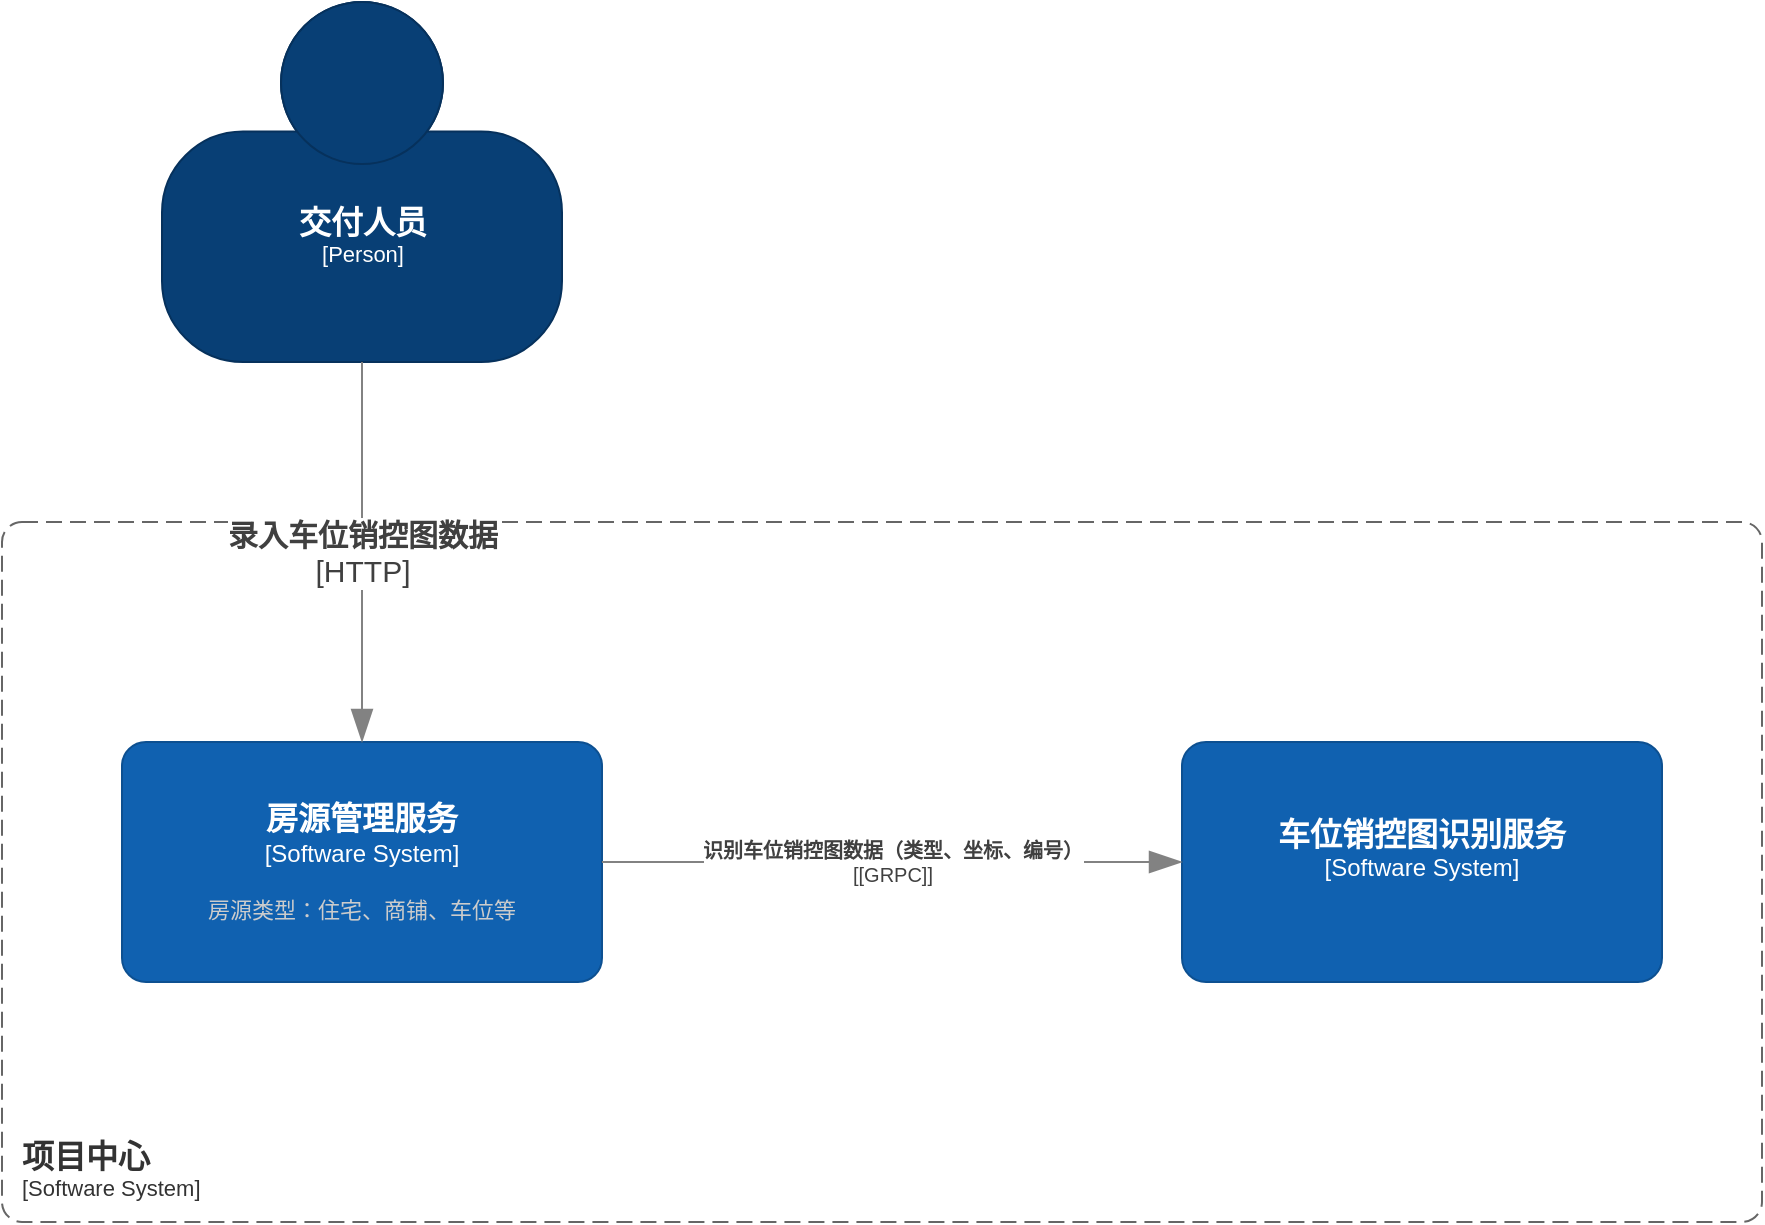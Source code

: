 <mxfile version="20.3.0" type="device" pages="2"><diagram id="g-csff039AayARqCoVHJ" name="系统上下文"><mxGraphModel dx="984" dy="741" grid="1" gridSize="10" guides="1" tooltips="1" connect="1" arrows="1" fold="1" page="1" pageScale="1" pageWidth="827" pageHeight="1169" math="0" shadow="0"><root><mxCell id="0"/><mxCell id="1" parent="0"/><object placeholders="1" c4Name="交付人员" c4Type="Person" c4Description="" label="&lt;font style=&quot;font-size: 16px&quot;&gt;&lt;b&gt;%c4Name%&lt;/b&gt;&lt;/font&gt;&lt;div&gt;[%c4Type%]&lt;/div&gt;&lt;br&gt;&lt;div&gt;&lt;font style=&quot;font-size: 11px&quot;&gt;&lt;font color=&quot;#cccccc&quot;&gt;%c4Description%&lt;/font&gt;&lt;/div&gt;" id="n3FDqFrU3xhzI2TZupwU-1"><mxCell style="html=1;fontSize=11;dashed=0;whitespace=wrap;fillColor=#083F75;strokeColor=#06315C;fontColor=#ffffff;shape=mxgraph.c4.person2;align=center;metaEdit=1;points=[[0.5,0,0],[1,0.5,0],[1,0.75,0],[0.75,1,0],[0.5,1,0],[0.25,1,0],[0,0.75,0],[0,0.5,0]];resizable=0;" vertex="1" parent="1"><mxGeometry x="140" y="10" width="200" height="180" as="geometry"/></mxCell></object><object placeholders="1" c4Name="房源管理服务" c4Type="Software System" c4Description="房源类型：住宅、商铺、车位等" label="&lt;font style=&quot;font-size: 16px&quot;&gt;&lt;b&gt;%c4Name%&lt;/b&gt;&lt;/font&gt;&lt;div&gt;[%c4Type%]&lt;/div&gt;&lt;br&gt;&lt;div&gt;&lt;font style=&quot;font-size: 11px&quot;&gt;&lt;font color=&quot;#cccccc&quot;&gt;%c4Description%&lt;/font&gt;&lt;/div&gt;" id="n3FDqFrU3xhzI2TZupwU-2"><mxCell style="rounded=1;whiteSpace=wrap;html=1;labelBackgroundColor=none;fillColor=#1061B0;fontColor=#ffffff;align=center;arcSize=10;strokeColor=#0D5091;metaEdit=1;resizable=0;points=[[0.25,0,0],[0.5,0,0],[0.75,0,0],[1,0.25,0],[1,0.5,0],[1,0.75,0],[0.75,1,0],[0.5,1,0],[0.25,1,0],[0,0.75,0],[0,0.5,0],[0,0.25,0]];" vertex="1" parent="1"><mxGeometry x="120" y="380" width="240" height="120" as="geometry"/></mxCell></object><object placeholders="1" c4Name="项目中心" c4Type="SystemScopeBoundary" c4Application="Software System" label="&lt;font style=&quot;font-size: 16px&quot;&gt;&lt;b&gt;&lt;div style=&quot;text-align: left&quot;&gt;%c4Name%&lt;/div&gt;&lt;/b&gt;&lt;/font&gt;&lt;div style=&quot;text-align: left&quot;&gt;[%c4Application%]&lt;/div&gt;" id="n3FDqFrU3xhzI2TZupwU-3"><mxCell style="rounded=1;fontSize=11;whiteSpace=wrap;html=1;dashed=1;arcSize=20;fillColor=none;strokeColor=#666666;fontColor=#333333;labelBackgroundColor=none;align=left;verticalAlign=bottom;labelBorderColor=none;spacingTop=0;spacing=10;dashPattern=8 4;metaEdit=1;rotatable=0;perimeter=rectanglePerimeter;noLabel=0;labelPadding=0;allowArrows=0;connectable=0;expand=0;recursiveResize=0;editable=1;pointerEvents=0;absoluteArcSize=1;points=[[0.25,0,0],[0.5,0,0],[0.75,0,0],[1,0.25,0],[1,0.5,0],[1,0.75,0],[0.75,1,0],[0.5,1,0],[0.25,1,0],[0,0.75,0],[0,0.5,0],[0,0.25,0]];" vertex="1" parent="1"><mxGeometry x="60" y="270" width="880" height="350" as="geometry"/></mxCell></object><object placeholders="1" c4Name="车位销控图识别服务" c4Type="Software System" c4Description="" label="&lt;font style=&quot;font-size: 16px&quot;&gt;&lt;b&gt;%c4Name%&lt;/b&gt;&lt;/font&gt;&lt;div&gt;[%c4Type%]&lt;/div&gt;&lt;br&gt;&lt;div&gt;&lt;font style=&quot;font-size: 11px&quot;&gt;&lt;font color=&quot;#cccccc&quot;&gt;%c4Description%&lt;/font&gt;&lt;/div&gt;" id="n3FDqFrU3xhzI2TZupwU-4"><mxCell style="rounded=1;whiteSpace=wrap;html=1;labelBackgroundColor=none;fillColor=#1061B0;fontColor=#ffffff;align=center;arcSize=10;strokeColor=#0D5091;metaEdit=1;resizable=0;points=[[0.25,0,0],[0.5,0,0],[0.75,0,0],[1,0.25,0],[1,0.5,0],[1,0.75,0],[0.75,1,0],[0.5,1,0],[0.25,1,0],[0,0.75,0],[0,0.5,0],[0,0.25,0]];" vertex="1" parent="1"><mxGeometry x="650" y="380" width="240" height="120" as="geometry"/></mxCell></object><object placeholders="1" c4Type="Relationship" c4Technology="HTTP" c4Description="录入车位销控图数据" label="&lt;div style=&quot;text-align: left; font-size: 15px;&quot;&gt;&lt;div style=&quot;text-align: center; font-size: 15px;&quot;&gt;&lt;b style=&quot;font-size: 15px;&quot;&gt;%c4Description%&lt;/b&gt;&lt;/div&gt;&lt;div style=&quot;text-align: center; font-size: 15px;&quot;&gt;[%c4Technology%]&lt;/div&gt;&lt;/div&gt;" id="n3FDqFrU3xhzI2TZupwU-5"><mxCell style="endArrow=blockThin;html=1;fontSize=15;fontColor=#404040;strokeWidth=1;endFill=1;strokeColor=#828282;elbow=vertical;metaEdit=1;endSize=14;startSize=14;jumpStyle=arc;jumpSize=16;rounded=0;" edge="1" parent="1" source="n3FDqFrU3xhzI2TZupwU-1" target="n3FDqFrU3xhzI2TZupwU-2"><mxGeometry width="240" relative="1" as="geometry"><mxPoint x="340" y="380" as="sourcePoint"/><mxPoint x="580" y="380" as="targetPoint"/></mxGeometry></mxCell></object><object placeholders="1" c4Type="Relationship" c4Technology="[GRPC]" c4Description="识别车位销控图数据（类型、坐标、编号）" label="&lt;div style=&quot;text-align: left&quot;&gt;&lt;div style=&quot;text-align: center&quot;&gt;&lt;b&gt;%c4Description%&lt;/b&gt;&lt;/div&gt;&lt;div style=&quot;text-align: center&quot;&gt;[%c4Technology%]&lt;/div&gt;&lt;/div&gt;" id="n3FDqFrU3xhzI2TZupwU-8"><mxCell style="endArrow=blockThin;html=1;fontSize=10;fontColor=#404040;strokeWidth=1;endFill=1;strokeColor=#828282;elbow=vertical;metaEdit=1;endSize=14;startSize=14;jumpStyle=arc;jumpSize=16;rounded=0;edgeStyle=orthogonalEdgeStyle;" edge="1" parent="1" source="n3FDqFrU3xhzI2TZupwU-2" target="n3FDqFrU3xhzI2TZupwU-4"><mxGeometry width="240" relative="1" as="geometry"><mxPoint x="410" y="300" as="sourcePoint"/><mxPoint x="650" y="300" as="targetPoint"/></mxGeometry></mxCell></object></root></mxGraphModel></diagram><diagram id="FvFty4j26p7ZVPBNyP5M" name="组件上下文"><mxGraphModel dx="3841" dy="1647" grid="1" gridSize="10" guides="1" tooltips="1" connect="1" arrows="1" fold="1" page="1" pageScale="1" pageWidth="827" pageHeight="1169" math="0" shadow="0"><root><mxCell id="0"/><mxCell id="1" parent="0"/><object placeholders="1" c4Name="车位销控图识别服务" c4Type="ContainerScopeBoundary" c4Application="Container" label="&lt;font style=&quot;font-size: 16px&quot;&gt;&lt;b&gt;&lt;div style=&quot;text-align: left&quot;&gt;%c4Name%&lt;/div&gt;&lt;/b&gt;&lt;/font&gt;&lt;div style=&quot;text-align: left&quot;&gt;[%c4Application%]&lt;/div&gt;" id="ngvlFlNAAxc3WpQGHrmq-1"><mxCell style="rounded=1;fontSize=11;whiteSpace=wrap;html=1;dashed=1;arcSize=20;fillColor=none;strokeColor=#666666;fontColor=#333333;labelBackgroundColor=none;align=left;verticalAlign=bottom;labelBorderColor=none;spacingTop=0;spacing=10;dashPattern=8 4;metaEdit=1;rotatable=0;perimeter=rectanglePerimeter;noLabel=0;labelPadding=0;allowArrows=0;connectable=0;expand=0;recursiveResize=0;editable=1;pointerEvents=0;absoluteArcSize=1;points=[[0.25,0,0],[0.5,0,0],[0.75,0,0],[1,0.25,0],[1,0.5,0],[1,0.75,0],[0.75,1,0],[0.5,1,0],[0.25,1,0],[0,0.75,0],[0,0.5,0],[0,0.25,0]];" vertex="1" parent="1"><mxGeometry x="-190" y="100" width="960" height="750" as="geometry"/></mxCell></object><mxCell id="QaI-8QSzUOzKKos5LA4c-4" style="edgeStyle=none;rounded=0;orthogonalLoop=1;jettySize=auto;html=1;fontSize=15;endSize=14;" edge="1" parent="1" source="wCJQ336zFsEj8yzaFd6S-1" target="wCJQ336zFsEj8yzaFd6S-2"><mxGeometry relative="1" as="geometry"/></mxCell><object placeholders="1" c4Name="目标对象识别模块" c4Type="Component" c4Technology="YOLOv5" c4Description="通过YOLOv5推理，识别对象类型、坐标" label="&lt;font style=&quot;font-size: 16px&quot;&gt;&lt;b&gt;%c4Name%&lt;/b&gt;&lt;/font&gt;&lt;div&gt;[%c4Type%: %c4Technology%]&lt;/div&gt;&lt;br&gt;&lt;div&gt;&lt;font style=&quot;font-size: 11px&quot;&gt;%c4Description%&lt;/font&gt;&lt;/div&gt;" id="wCJQ336zFsEj8yzaFd6S-1"><mxCell style="rounded=1;whiteSpace=wrap;html=1;labelBackgroundColor=none;fillColor=#63BEF2;fontColor=#ffffff;align=center;arcSize=6;strokeColor=#2086C9;metaEdit=1;resizable=0;points=[[0.25,0,0],[0.5,0,0],[0.75,0,0],[1,0.25,0],[1,0.5,0],[1,0.75,0],[0.75,1,0],[0.5,1,0],[0.25,1,0],[0,0.75,0],[0,0.5,0],[0,0.25,0]];fontSize=15;" vertex="1" parent="1"><mxGeometry x="180" y="317" width="240" height="120" as="geometry"/></mxCell></object><mxCell id="QaI-8QSzUOzKKos5LA4c-5" style="edgeStyle=none;rounded=0;orthogonalLoop=1;jettySize=auto;html=1;fontSize=15;endSize=14;" edge="1" parent="1" source="wCJQ336zFsEj8yzaFd6S-2" target="wCJQ336zFsEj8yzaFd6S-4"><mxGeometry relative="1" as="geometry"/></mxCell><object placeholders="1" c4Name="车位编号识别模块" c4Type="Component" c4Technology="pytesseract" c4Description="通过OCR识别车位编号" label="&lt;font style=&quot;font-size: 16px&quot;&gt;&lt;b&gt;%c4Name%&lt;/b&gt;&lt;/font&gt;&lt;div&gt;[%c4Type%: %c4Technology%]&lt;/div&gt;&lt;br&gt;&lt;div&gt;&lt;font style=&quot;font-size: 11px&quot;&gt;%c4Description%&lt;/font&gt;&lt;/div&gt;" id="wCJQ336zFsEj8yzaFd6S-2"><mxCell style="rounded=1;whiteSpace=wrap;html=1;labelBackgroundColor=none;fillColor=#63BEF2;fontColor=#ffffff;align=center;arcSize=6;strokeColor=#2086C9;metaEdit=1;resizable=0;points=[[0.25,0,0],[0.5,0,0],[0.75,0,0],[1,0.25,0],[1,0.5,0],[1,0.75,0],[0.75,1,0],[0.5,1,0],[0.25,1,0],[0,0.75,0],[0,0.5,0],[0,0.25,0]];fontSize=15;" vertex="1" parent="1"><mxGeometry x="180" y="483" width="240" height="120" as="geometry"/></mxCell></object><mxCell id="QaI-8QSzUOzKKos5LA4c-3" style="edgeStyle=none;rounded=0;orthogonalLoop=1;jettySize=auto;html=1;fontSize=15;endSize=14;" edge="1" parent="1" source="wCJQ336zFsEj8yzaFd6S-3" target="wCJQ336zFsEj8yzaFd6S-1"><mxGeometry relative="1" as="geometry"/></mxCell><object placeholders="1" c4Name="图片资源处理模块" c4Type="Component" c4Technology="OSS" c4Description="对图片进行预处理" label="&lt;font style=&quot;font-size: 16px&quot;&gt;&lt;b&gt;%c4Name%&lt;/b&gt;&lt;/font&gt;&lt;div&gt;[%c4Type%: %c4Technology%]&lt;/div&gt;&lt;br&gt;&lt;div&gt;&lt;font style=&quot;font-size: 11px&quot;&gt;%c4Description%&lt;/font&gt;&lt;/div&gt;" id="wCJQ336zFsEj8yzaFd6S-3"><mxCell style="rounded=1;whiteSpace=wrap;html=1;labelBackgroundColor=none;fillColor=#63BEF2;fontColor=#ffffff;align=center;arcSize=6;strokeColor=#2086C9;metaEdit=1;resizable=0;points=[[0.25,0,0],[0.5,0,0],[0.75,0,0],[1,0.25,0],[1,0.5,0],[1,0.75,0],[0.75,1,0],[0.5,1,0],[0.25,1,0],[0,0.75,0],[0,0.5,0],[0,0.25,0]];fontSize=15;" vertex="1" parent="1"><mxGeometry x="180" y="150" width="240" height="120" as="geometry"/></mxCell></object><object placeholders="1" c4Name="识别结果优化模块" c4Type="Component" c4Technology="算法" c4Description="对坐标和编号进行优化" label="&lt;font style=&quot;font-size: 16px&quot;&gt;&lt;b&gt;%c4Name%&lt;/b&gt;&lt;/font&gt;&lt;div&gt;[%c4Type%: %c4Technology%]&lt;/div&gt;&lt;br&gt;&lt;div&gt;&lt;font style=&quot;font-size: 11px&quot;&gt;%c4Description%&lt;/font&gt;&lt;/div&gt;" id="wCJQ336zFsEj8yzaFd6S-4"><mxCell style="rounded=1;whiteSpace=wrap;html=1;labelBackgroundColor=none;fillColor=#63BEF2;fontColor=#ffffff;align=center;arcSize=6;strokeColor=#2086C9;metaEdit=1;resizable=0;points=[[0.25,0,0],[0.5,0,0],[0.75,0,0],[1,0.25,0],[1,0.5,0],[1,0.75,0],[0.75,1,0],[0.5,1,0],[0.25,1,0],[0,0.75,0],[0,0.5,0],[0,0.25,0]];fontSize=15;" vertex="1" parent="1"><mxGeometry x="180" y="650" width="240" height="120" as="geometry"/></mxCell></object><object placeholders="1" c4Name="房源管理服务" c4Type="ContainerScopeBoundary" c4Application="Container" label="&lt;font style=&quot;font-size: 16px&quot;&gt;&lt;b&gt;&lt;div style=&quot;text-align: left&quot;&gt;%c4Name%&lt;/div&gt;&lt;/b&gt;&lt;/font&gt;&lt;div style=&quot;text-align: left&quot;&gt;[%c4Application%]&lt;/div&gt;" id="DRAwpJzfQatuCuV0cYeM-3"><mxCell style="rounded=1;fontSize=11;whiteSpace=wrap;html=1;dashed=1;arcSize=20;fillColor=none;strokeColor=#666666;fontColor=#333333;labelBackgroundColor=none;align=left;verticalAlign=bottom;labelBorderColor=none;spacingTop=0;spacing=10;dashPattern=8 4;metaEdit=1;rotatable=0;perimeter=rectanglePerimeter;noLabel=0;labelPadding=0;allowArrows=0;connectable=0;expand=0;recursiveResize=0;editable=1;pointerEvents=0;absoluteArcSize=1;points=[[0.25,0,0],[0.5,0,0],[0.75,0,0],[1,0.25,0],[1,0.5,0],[1,0.75,0],[0.75,1,0],[0.5,1,0],[0.25,1,0],[0,0.75,0],[0,0.5,0],[0,0.25,0]];" vertex="1" parent="1"><mxGeometry x="-1430" y="100" width="960" height="780" as="geometry"/></mxCell></object><mxCell id="V8Y4Vn785IHZFAeQkPhd-7" style="edgeStyle=none;rounded=0;orthogonalLoop=1;jettySize=auto;html=1;fontSize=15;endSize=14;" edge="1" parent="1" source="V8Y4Vn785IHZFAeQkPhd-1" target="V8Y4Vn785IHZFAeQkPhd-2"><mxGeometry relative="1" as="geometry"/></mxCell><mxCell id="V8Y4Vn785IHZFAeQkPhd-13" value="手动模式" style="edgeLabel;html=1;align=center;verticalAlign=middle;resizable=0;points=[];fontSize=15;" vertex="1" connectable="0" parent="V8Y4Vn785IHZFAeQkPhd-7"><mxGeometry x="-0.226" y="2" relative="1" as="geometry"><mxPoint as="offset"/></mxGeometry></mxCell><mxCell id="V8Y4Vn785IHZFAeQkPhd-8" style="edgeStyle=none;rounded=0;orthogonalLoop=1;jettySize=auto;html=1;fontSize=15;endSize=14;" edge="1" parent="1" source="V8Y4Vn785IHZFAeQkPhd-1" target="V8Y4Vn785IHZFAeQkPhd-3"><mxGeometry relative="1" as="geometry"/></mxCell><mxCell id="V8Y4Vn785IHZFAeQkPhd-14" value="AI模式" style="edgeLabel;html=1;align=center;verticalAlign=middle;resizable=0;points=[];fontSize=15;" vertex="1" connectable="0" parent="V8Y4Vn785IHZFAeQkPhd-8"><mxGeometry x="-0.213" y="-1" relative="1" as="geometry"><mxPoint as="offset"/></mxGeometry></mxCell><object placeholders="1" c4Name="图片管理模块" c4Type="Component" c4Technology="OSS" c4Description="将本地图片上传到OSS服务器，支持图片裁剪" label="&lt;font style=&quot;font-size: 16px&quot;&gt;&lt;b&gt;%c4Name%&lt;/b&gt;&lt;/font&gt;&lt;div&gt;[%c4Type%: %c4Technology%]&lt;/div&gt;&lt;br&gt;&lt;div&gt;&lt;font style=&quot;font-size: 11px&quot;&gt;%c4Description%&lt;/font&gt;&lt;/div&gt;" id="V8Y4Vn785IHZFAeQkPhd-1"><mxCell style="rounded=1;whiteSpace=wrap;html=1;labelBackgroundColor=none;fillColor=#63BEF2;fontColor=#ffffff;align=center;arcSize=6;strokeColor=#2086C9;metaEdit=1;resizable=0;points=[[0.25,0,0],[0.5,0,0],[0.75,0,0],[1,0.25,0],[1,0.5,0],[1,0.75,0],[0.75,1,0],[0.5,1,0],[0.25,1,0],[0,0.75,0],[0,0.5,0],[0,0.25,0]];fontSize=15;" vertex="1" parent="1"><mxGeometry x="-1120" y="140" width="240" height="120" as="geometry"/></mxCell></object><mxCell id="V8Y4Vn785IHZFAeQkPhd-12" value="" style="edgeStyle=none;rounded=0;orthogonalLoop=1;jettySize=auto;html=1;fontSize=15;endSize=14;" edge="1" parent="1" source="V8Y4Vn785IHZFAeQkPhd-2" target="V8Y4Vn785IHZFAeQkPhd-9"><mxGeometry relative="1" as="geometry"/></mxCell><object placeholders="1" c4Name="车位手动标注模块" c4Type="Component" c4Technology="OSS" c4Description="一线交付手动标注车位的坐标" label="&lt;font style=&quot;font-size: 16px&quot;&gt;&lt;b&gt;%c4Name%&lt;/b&gt;&lt;/font&gt;&lt;div&gt;[%c4Type%: %c4Technology%]&lt;/div&gt;&lt;br&gt;&lt;div&gt;&lt;font style=&quot;font-size: 11px&quot;&gt;%c4Description%&lt;/font&gt;&lt;/div&gt;" id="V8Y4Vn785IHZFAeQkPhd-2"><mxCell style="rounded=1;whiteSpace=wrap;html=1;labelBackgroundColor=none;fillColor=#63BEF2;fontColor=#ffffff;align=center;arcSize=6;strokeColor=#2086C9;metaEdit=1;resizable=0;points=[[0.25,0,0],[0.5,0,0],[0.75,0,0],[1,0.25,0],[1,0.5,0],[1,0.75,0],[0.75,1,0],[0.5,1,0],[0.25,1,0],[0,0.75,0],[0,0.5,0],[0,0.25,0]];fontSize=15;" vertex="1" parent="1"><mxGeometry x="-1290" y="350" width="240" height="120" as="geometry"/></mxCell></object><mxCell id="V8Y4Vn785IHZFAeQkPhd-4" style="edgeStyle=none;rounded=0;orthogonalLoop=1;jettySize=auto;html=1;fontSize=15;endSize=14;" edge="1" parent="1" source="V8Y4Vn785IHZFAeQkPhd-3"><mxGeometry relative="1" as="geometry"><mxPoint x="-190" y="410" as="targetPoint"/></mxGeometry></mxCell><mxCell id="V8Y4Vn785IHZFAeQkPhd-15" value="调用车位销控图识别服务" style="edgeLabel;html=1;align=center;verticalAlign=middle;resizable=0;points=[];fontSize=15;" vertex="1" connectable="0" parent="V8Y4Vn785IHZFAeQkPhd-4"><mxGeometry x="-0.101" y="-1" relative="1" as="geometry"><mxPoint as="offset"/></mxGeometry></mxCell><mxCell id="V8Y4Vn785IHZFAeQkPhd-10" style="edgeStyle=none;rounded=0;orthogonalLoop=1;jettySize=auto;html=1;fontSize=15;endSize=14;" edge="1" parent="1" source="V8Y4Vn785IHZFAeQkPhd-3" target="V8Y4Vn785IHZFAeQkPhd-6"><mxGeometry relative="1" as="geometry"/></mxCell><object placeholders="1" c4Name="车位AI标注模块" c4Type="Component" c4Technology="OSS" c4Description="将本地图片上传到OSS服务器" label="&lt;font style=&quot;font-size: 16px&quot;&gt;&lt;b&gt;%c4Name%&lt;/b&gt;&lt;/font&gt;&lt;div&gt;[%c4Type%: %c4Technology%]&lt;/div&gt;&lt;br&gt;&lt;div&gt;&lt;font style=&quot;font-size: 11px&quot;&gt;%c4Description%&lt;/font&gt;&lt;/div&gt;" id="V8Y4Vn785IHZFAeQkPhd-3"><mxCell style="rounded=1;whiteSpace=wrap;html=1;labelBackgroundColor=none;fillColor=#63BEF2;fontColor=#ffffff;align=center;arcSize=6;strokeColor=#2086C9;metaEdit=1;resizable=0;points=[[0.25,0,0],[0.5,0,0],[0.75,0,0],[1,0.25,0],[1,0.5,0],[1,0.75,0],[0.75,1,0],[0.5,1,0],[0.25,1,0],[0,0.75,0],[0,0.5,0],[0,0.25,0]];fontSize=15;" vertex="1" parent="1"><mxGeometry x="-970" y="350" width="240" height="120" as="geometry"/></mxCell></object><object placeholders="1" c4Name="车位匹配审核模块" c4Type="Component" c4Technology="OSS" c4Description="一线交付确认AI关联的房源" label="&lt;font style=&quot;font-size: 16px&quot;&gt;&lt;b&gt;%c4Name%&lt;/b&gt;&lt;/font&gt;&lt;div&gt;[%c4Type%: %c4Technology%]&lt;/div&gt;&lt;br&gt;&lt;div&gt;&lt;font style=&quot;font-size: 11px&quot;&gt;%c4Description%&lt;/font&gt;&lt;/div&gt;" id="V8Y4Vn785IHZFAeQkPhd-5"><mxCell style="rounded=1;whiteSpace=wrap;html=1;labelBackgroundColor=none;fillColor=#63BEF2;fontColor=#ffffff;align=center;arcSize=6;strokeColor=#2086C9;metaEdit=1;resizable=0;points=[[0.25,0,0],[0.5,0,0],[0.75,0,0],[1,0.25,0],[1,0.5,0],[1,0.75,0],[0.75,1,0],[0.5,1,0],[0.25,1,0],[0,0.75,0],[0,0.5,0],[0,0.25,0]];fontSize=15;" vertex="1" parent="1"><mxGeometry x="-970" y="690" width="240" height="120" as="geometry"/></mxCell></object><mxCell id="V8Y4Vn785IHZFAeQkPhd-11" style="edgeStyle=none;rounded=0;orthogonalLoop=1;jettySize=auto;html=1;fontSize=15;endSize=14;" edge="1" parent="1" source="V8Y4Vn785IHZFAeQkPhd-6" target="V8Y4Vn785IHZFAeQkPhd-5"><mxGeometry relative="1" as="geometry"/></mxCell><object placeholders="1" c4Name="车位自动匹配模块" c4Type="Component" c4Technology="" c4Description="根据AI识别的编号，尝试与房源进行匹配" label="&lt;font style=&quot;font-size: 16px&quot;&gt;&lt;b&gt;%c4Name%&lt;/b&gt;&lt;/font&gt;&lt;div&gt;[%c4Type%: %c4Technology%]&lt;/div&gt;&lt;br&gt;&lt;div&gt;&lt;font style=&quot;font-size: 11px&quot;&gt;%c4Description%&lt;/font&gt;&lt;/div&gt;" id="V8Y4Vn785IHZFAeQkPhd-6"><mxCell style="rounded=1;whiteSpace=wrap;html=1;labelBackgroundColor=none;fillColor=#63BEF2;fontColor=#ffffff;align=center;arcSize=6;strokeColor=#2086C9;metaEdit=1;resizable=0;points=[[0.25,0,0],[0.5,0,0],[0.75,0,0],[1,0.25,0],[1,0.5,0],[1,0.75,0],[0.75,1,0],[0.5,1,0],[0.25,1,0],[0,0.75,0],[0,0.5,0],[0,0.25,0]];fontSize=15;" vertex="1" parent="1"><mxGeometry x="-970" y="520" width="240" height="120" as="geometry"/></mxCell></object><object placeholders="1" c4Name="车位手动关联模块" c4Type="Component" c4Technology="" c4Description="由一线交付人工的方式进行匹配房源数据" label="&lt;font style=&quot;font-size: 16px&quot;&gt;&lt;b&gt;%c4Name%&lt;/b&gt;&lt;/font&gt;&lt;div&gt;[%c4Type%: %c4Technology%]&lt;/div&gt;&lt;br&gt;&lt;div&gt;&lt;font style=&quot;font-size: 11px&quot;&gt;%c4Description%&lt;/font&gt;&lt;/div&gt;" id="V8Y4Vn785IHZFAeQkPhd-9"><mxCell style="rounded=1;whiteSpace=wrap;html=1;labelBackgroundColor=none;fillColor=#63BEF2;fontColor=#ffffff;align=center;arcSize=6;strokeColor=#2086C9;metaEdit=1;resizable=0;points=[[0.25,0,0],[0.5,0,0],[0.75,0,0],[1,0.25,0],[1,0.5,0],[1,0.75,0],[0.75,1,0],[0.5,1,0],[0.25,1,0],[0,0.75,0],[0,0.5,0],[0,0.25,0]];fontSize=15;" vertex="1" parent="1"><mxGeometry x="-1290" y="510" width="240" height="120" as="geometry"/></mxCell></object></root></mxGraphModel></diagram></mxfile>
